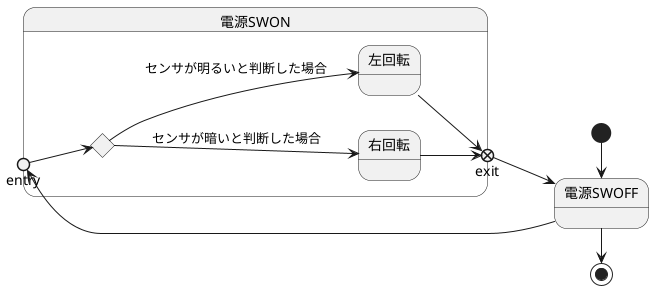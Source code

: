 @startuml 演習６－５
left to right direction
state 電源SWON{
    state entry <<entryPoint>>
    state exit <<exitPoint>>
    state c <<choice>>
    entry --> c
    c --> 右回転 :センサが暗いと判断した場合
    c --> 左回転 :センサが明るいと判断した場合
    右回転 --> exit
    左回転 --> exit 
}
[*] -right-> 電源SWOFF
電源SWOFF --> entry
exit --> 電源SWOFF
電源SWOFF -right-> [*]
@enduml